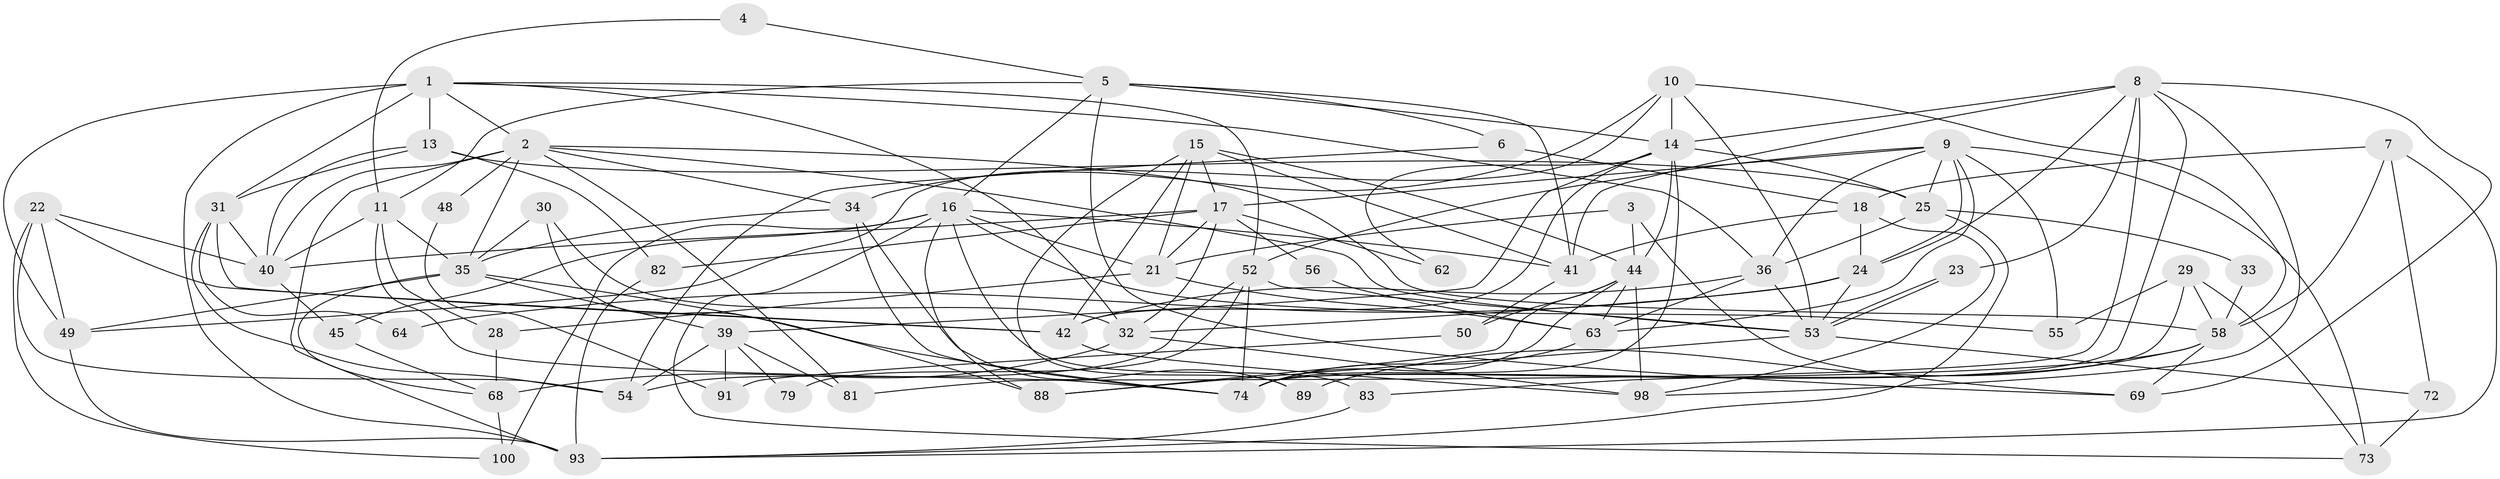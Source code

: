 // Generated by graph-tools (version 1.1) at 2025/24/03/03/25 07:24:04]
// undirected, 64 vertices, 162 edges
graph export_dot {
graph [start="1"]
  node [color=gray90,style=filled];
  1 [super="+76"];
  2 [super="+37"];
  3;
  4;
  5 [super="+19"];
  6 [super="+59"];
  7 [super="+99"];
  8 [super="+70"];
  9 [super="+12"];
  10;
  11 [super="+46"];
  13 [super="+85"];
  14 [super="+27"];
  15 [super="+47"];
  16 [super="+101"];
  17 [super="+75"];
  18 [super="+20"];
  21 [super="+65"];
  22 [super="+43"];
  23;
  24 [super="+51"];
  25 [super="+26"];
  28;
  29;
  30;
  31 [super="+94"];
  32 [super="+102"];
  33;
  34 [super="+84"];
  35 [super="+38"];
  36 [super="+60"];
  39 [super="+90"];
  40 [super="+61"];
  41 [super="+77"];
  42 [super="+57"];
  44 [super="+97"];
  45;
  48;
  49 [super="+86"];
  50;
  52 [super="+66"];
  53 [super="+80"];
  54 [super="+71"];
  55;
  56;
  58 [super="+67"];
  62;
  63 [super="+87"];
  64;
  68 [super="+78"];
  69;
  72;
  73 [super="+92"];
  74 [super="+95"];
  79;
  81;
  82;
  83;
  88;
  89;
  91;
  93 [super="+96"];
  98;
  100;
  1 -- 2;
  1 -- 31;
  1 -- 36;
  1 -- 93;
  1 -- 13;
  1 -- 32;
  1 -- 52;
  1 -- 49 [weight=2];
  2 -- 48;
  2 -- 58;
  2 -- 81;
  2 -- 35;
  2 -- 34;
  2 -- 40;
  2 -- 93;
  2 -- 53;
  3 -- 44;
  3 -- 21;
  3 -- 69;
  4 -- 5;
  4 -- 11;
  5 -- 14;
  5 -- 16;
  5 -- 41;
  5 -- 69;
  5 -- 6;
  5 -- 11;
  6 -- 18 [weight=2];
  6 -- 54;
  7 -- 58;
  7 -- 72;
  7 -- 18;
  7 -- 93;
  8 -- 23;
  8 -- 24;
  8 -- 81;
  8 -- 14;
  8 -- 74;
  8 -- 41;
  8 -- 98;
  8 -- 69;
  9 -- 36;
  9 -- 17;
  9 -- 52;
  9 -- 73;
  9 -- 55;
  9 -- 63;
  9 -- 25;
  9 -- 24;
  10 -- 14;
  10 -- 49;
  10 -- 58;
  10 -- 34;
  10 -- 53;
  11 -- 28;
  11 -- 35;
  11 -- 40;
  11 -- 74;
  13 -- 82;
  13 -- 25;
  13 -- 40;
  13 -- 31;
  14 -- 44;
  14 -- 62;
  14 -- 42;
  14 -- 74;
  14 -- 25;
  14 -- 39;
  15 -- 17;
  15 -- 21;
  15 -- 44;
  15 -- 42;
  15 -- 89;
  15 -- 41;
  16 -- 55;
  16 -- 100 [weight=2];
  16 -- 83;
  16 -- 41 [weight=2];
  16 -- 45;
  16 -- 21;
  16 -- 88;
  16 -- 73;
  17 -- 40;
  17 -- 56;
  17 -- 82;
  17 -- 32;
  17 -- 21;
  17 -- 62;
  18 -- 24;
  18 -- 98;
  18 -- 41;
  21 -- 28;
  21 -- 63;
  22 -- 100;
  22 -- 42;
  22 -- 40;
  22 -- 49;
  22 -- 54;
  23 -- 53;
  23 -- 53;
  24 -- 32;
  24 -- 64;
  24 -- 53;
  25 -- 36;
  25 -- 33;
  25 -- 93;
  28 -- 68;
  29 -- 74;
  29 -- 58;
  29 -- 55;
  29 -- 73;
  30 -- 88;
  30 -- 32;
  30 -- 35;
  31 -- 40;
  31 -- 64;
  31 -- 42;
  31 -- 54;
  32 -- 68;
  32 -- 98;
  33 -- 58;
  34 -- 89;
  34 -- 74;
  34 -- 35;
  35 -- 68;
  35 -- 74;
  35 -- 39;
  35 -- 49;
  36 -- 42;
  36 -- 63;
  36 -- 53;
  39 -- 81;
  39 -- 91;
  39 -- 54;
  39 -- 79;
  40 -- 45;
  41 -- 50;
  42 -- 98;
  44 -- 50;
  44 -- 88;
  44 -- 98;
  44 -- 74;
  44 -- 63;
  45 -- 68;
  48 -- 91;
  49 -- 93;
  50 -- 91;
  52 -- 74;
  52 -- 79;
  52 -- 53;
  52 -- 54;
  53 -- 72;
  53 -- 88;
  56 -- 63;
  58 -- 69;
  58 -- 83;
  58 -- 89;
  63 -- 74;
  68 -- 100;
  72 -- 73;
  82 -- 93;
  83 -- 93;
}
